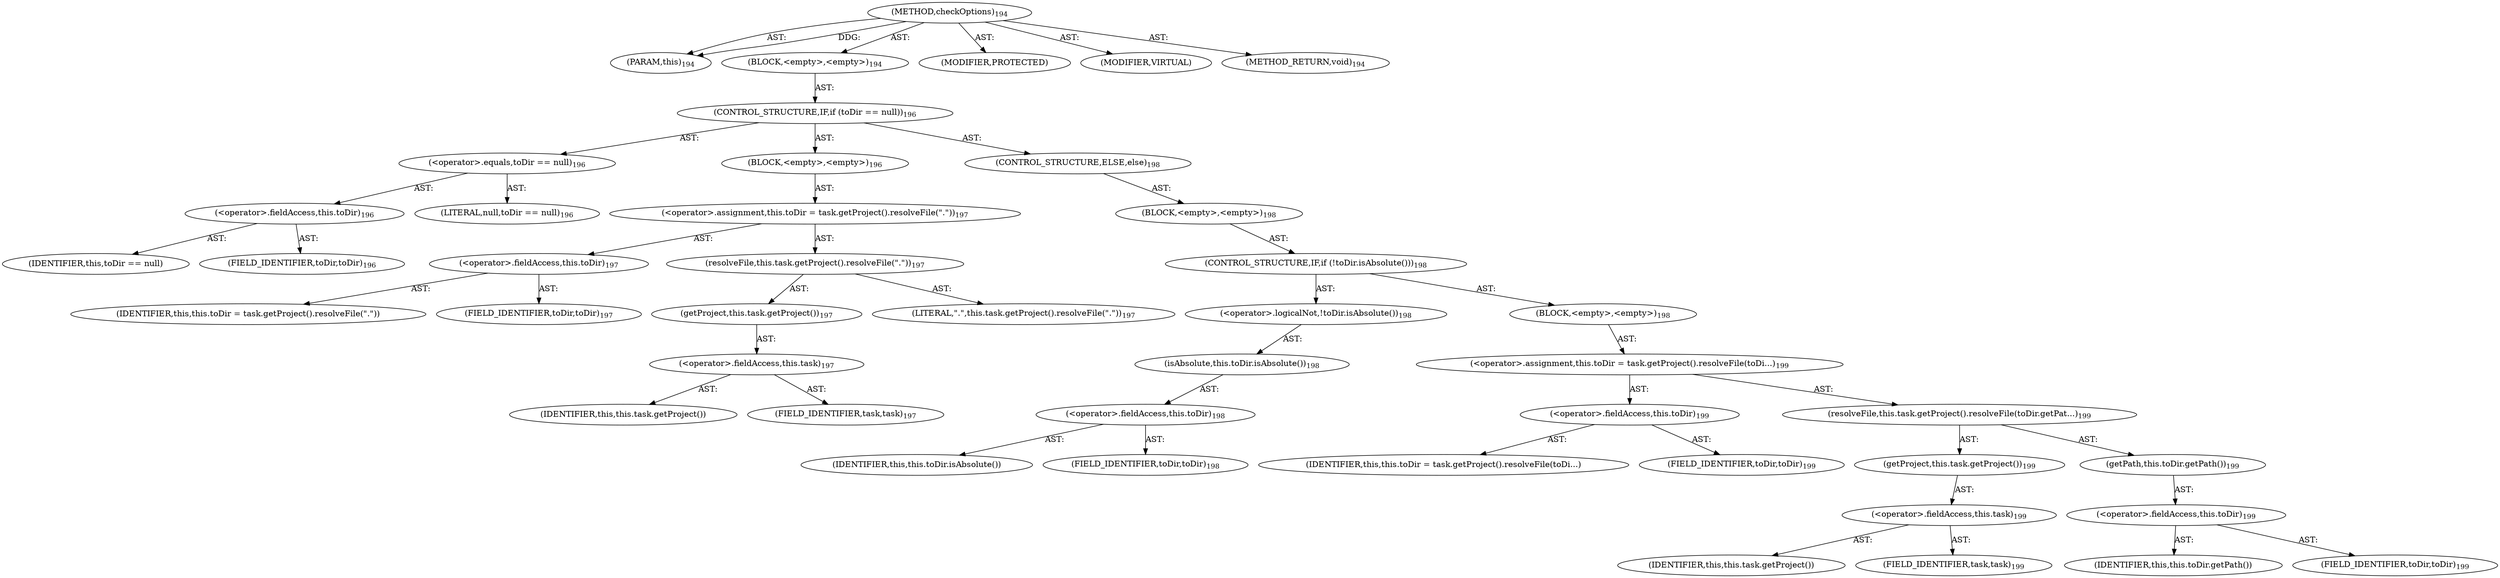digraph "checkOptions" {  
"111669149707" [label = <(METHOD,checkOptions)<SUB>194</SUB>> ]
"115964117010" [label = <(PARAM,this)<SUB>194</SUB>> ]
"25769803795" [label = <(BLOCK,&lt;empty&gt;,&lt;empty&gt;)<SUB>194</SUB>> ]
"47244640262" [label = <(CONTROL_STRUCTURE,IF,if (toDir == null))<SUB>196</SUB>> ]
"30064771127" [label = <(&lt;operator&gt;.equals,toDir == null)<SUB>196</SUB>> ]
"30064771128" [label = <(&lt;operator&gt;.fieldAccess,this.toDir)<SUB>196</SUB>> ]
"68719476782" [label = <(IDENTIFIER,this,toDir == null)> ]
"55834574862" [label = <(FIELD_IDENTIFIER,toDir,toDir)<SUB>196</SUB>> ]
"90194313221" [label = <(LITERAL,null,toDir == null)<SUB>196</SUB>> ]
"25769803796" [label = <(BLOCK,&lt;empty&gt;,&lt;empty&gt;)<SUB>196</SUB>> ]
"30064771129" [label = <(&lt;operator&gt;.assignment,this.toDir = task.getProject().resolveFile(&quot;.&quot;))<SUB>197</SUB>> ]
"30064771130" [label = <(&lt;operator&gt;.fieldAccess,this.toDir)<SUB>197</SUB>> ]
"68719476783" [label = <(IDENTIFIER,this,this.toDir = task.getProject().resolveFile(&quot;.&quot;))> ]
"55834574863" [label = <(FIELD_IDENTIFIER,toDir,toDir)<SUB>197</SUB>> ]
"30064771131" [label = <(resolveFile,this.task.getProject().resolveFile(&quot;.&quot;))<SUB>197</SUB>> ]
"30064771132" [label = <(getProject,this.task.getProject())<SUB>197</SUB>> ]
"30064771133" [label = <(&lt;operator&gt;.fieldAccess,this.task)<SUB>197</SUB>> ]
"68719476784" [label = <(IDENTIFIER,this,this.task.getProject())> ]
"55834574864" [label = <(FIELD_IDENTIFIER,task,task)<SUB>197</SUB>> ]
"90194313222" [label = <(LITERAL,&quot;.&quot;,this.task.getProject().resolveFile(&quot;.&quot;))<SUB>197</SUB>> ]
"47244640263" [label = <(CONTROL_STRUCTURE,ELSE,else)<SUB>198</SUB>> ]
"25769803797" [label = <(BLOCK,&lt;empty&gt;,&lt;empty&gt;)<SUB>198</SUB>> ]
"47244640264" [label = <(CONTROL_STRUCTURE,IF,if (!toDir.isAbsolute()))<SUB>198</SUB>> ]
"30064771134" [label = <(&lt;operator&gt;.logicalNot,!toDir.isAbsolute())<SUB>198</SUB>> ]
"30064771135" [label = <(isAbsolute,this.toDir.isAbsolute())<SUB>198</SUB>> ]
"30064771136" [label = <(&lt;operator&gt;.fieldAccess,this.toDir)<SUB>198</SUB>> ]
"68719476785" [label = <(IDENTIFIER,this,this.toDir.isAbsolute())> ]
"55834574865" [label = <(FIELD_IDENTIFIER,toDir,toDir)<SUB>198</SUB>> ]
"25769803798" [label = <(BLOCK,&lt;empty&gt;,&lt;empty&gt;)<SUB>198</SUB>> ]
"30064771137" [label = <(&lt;operator&gt;.assignment,this.toDir = task.getProject().resolveFile(toDi...)<SUB>199</SUB>> ]
"30064771138" [label = <(&lt;operator&gt;.fieldAccess,this.toDir)<SUB>199</SUB>> ]
"68719476786" [label = <(IDENTIFIER,this,this.toDir = task.getProject().resolveFile(toDi...)> ]
"55834574866" [label = <(FIELD_IDENTIFIER,toDir,toDir)<SUB>199</SUB>> ]
"30064771139" [label = <(resolveFile,this.task.getProject().resolveFile(toDir.getPat...)<SUB>199</SUB>> ]
"30064771140" [label = <(getProject,this.task.getProject())<SUB>199</SUB>> ]
"30064771141" [label = <(&lt;operator&gt;.fieldAccess,this.task)<SUB>199</SUB>> ]
"68719476787" [label = <(IDENTIFIER,this,this.task.getProject())> ]
"55834574867" [label = <(FIELD_IDENTIFIER,task,task)<SUB>199</SUB>> ]
"30064771142" [label = <(getPath,this.toDir.getPath())<SUB>199</SUB>> ]
"30064771143" [label = <(&lt;operator&gt;.fieldAccess,this.toDir)<SUB>199</SUB>> ]
"68719476788" [label = <(IDENTIFIER,this,this.toDir.getPath())> ]
"55834574868" [label = <(FIELD_IDENTIFIER,toDir,toDir)<SUB>199</SUB>> ]
"133143986212" [label = <(MODIFIER,PROTECTED)> ]
"133143986213" [label = <(MODIFIER,VIRTUAL)> ]
"128849018891" [label = <(METHOD_RETURN,void)<SUB>194</SUB>> ]
  "111669149707" -> "115964117010"  [ label = "AST: "] 
  "111669149707" -> "25769803795"  [ label = "AST: "] 
  "111669149707" -> "133143986212"  [ label = "AST: "] 
  "111669149707" -> "133143986213"  [ label = "AST: "] 
  "111669149707" -> "128849018891"  [ label = "AST: "] 
  "25769803795" -> "47244640262"  [ label = "AST: "] 
  "47244640262" -> "30064771127"  [ label = "AST: "] 
  "47244640262" -> "25769803796"  [ label = "AST: "] 
  "47244640262" -> "47244640263"  [ label = "AST: "] 
  "30064771127" -> "30064771128"  [ label = "AST: "] 
  "30064771127" -> "90194313221"  [ label = "AST: "] 
  "30064771128" -> "68719476782"  [ label = "AST: "] 
  "30064771128" -> "55834574862"  [ label = "AST: "] 
  "25769803796" -> "30064771129"  [ label = "AST: "] 
  "30064771129" -> "30064771130"  [ label = "AST: "] 
  "30064771129" -> "30064771131"  [ label = "AST: "] 
  "30064771130" -> "68719476783"  [ label = "AST: "] 
  "30064771130" -> "55834574863"  [ label = "AST: "] 
  "30064771131" -> "30064771132"  [ label = "AST: "] 
  "30064771131" -> "90194313222"  [ label = "AST: "] 
  "30064771132" -> "30064771133"  [ label = "AST: "] 
  "30064771133" -> "68719476784"  [ label = "AST: "] 
  "30064771133" -> "55834574864"  [ label = "AST: "] 
  "47244640263" -> "25769803797"  [ label = "AST: "] 
  "25769803797" -> "47244640264"  [ label = "AST: "] 
  "47244640264" -> "30064771134"  [ label = "AST: "] 
  "47244640264" -> "25769803798"  [ label = "AST: "] 
  "30064771134" -> "30064771135"  [ label = "AST: "] 
  "30064771135" -> "30064771136"  [ label = "AST: "] 
  "30064771136" -> "68719476785"  [ label = "AST: "] 
  "30064771136" -> "55834574865"  [ label = "AST: "] 
  "25769803798" -> "30064771137"  [ label = "AST: "] 
  "30064771137" -> "30064771138"  [ label = "AST: "] 
  "30064771137" -> "30064771139"  [ label = "AST: "] 
  "30064771138" -> "68719476786"  [ label = "AST: "] 
  "30064771138" -> "55834574866"  [ label = "AST: "] 
  "30064771139" -> "30064771140"  [ label = "AST: "] 
  "30064771139" -> "30064771142"  [ label = "AST: "] 
  "30064771140" -> "30064771141"  [ label = "AST: "] 
  "30064771141" -> "68719476787"  [ label = "AST: "] 
  "30064771141" -> "55834574867"  [ label = "AST: "] 
  "30064771142" -> "30064771143"  [ label = "AST: "] 
  "30064771143" -> "68719476788"  [ label = "AST: "] 
  "30064771143" -> "55834574868"  [ label = "AST: "] 
  "111669149707" -> "115964117010"  [ label = "DDG: "] 
}
